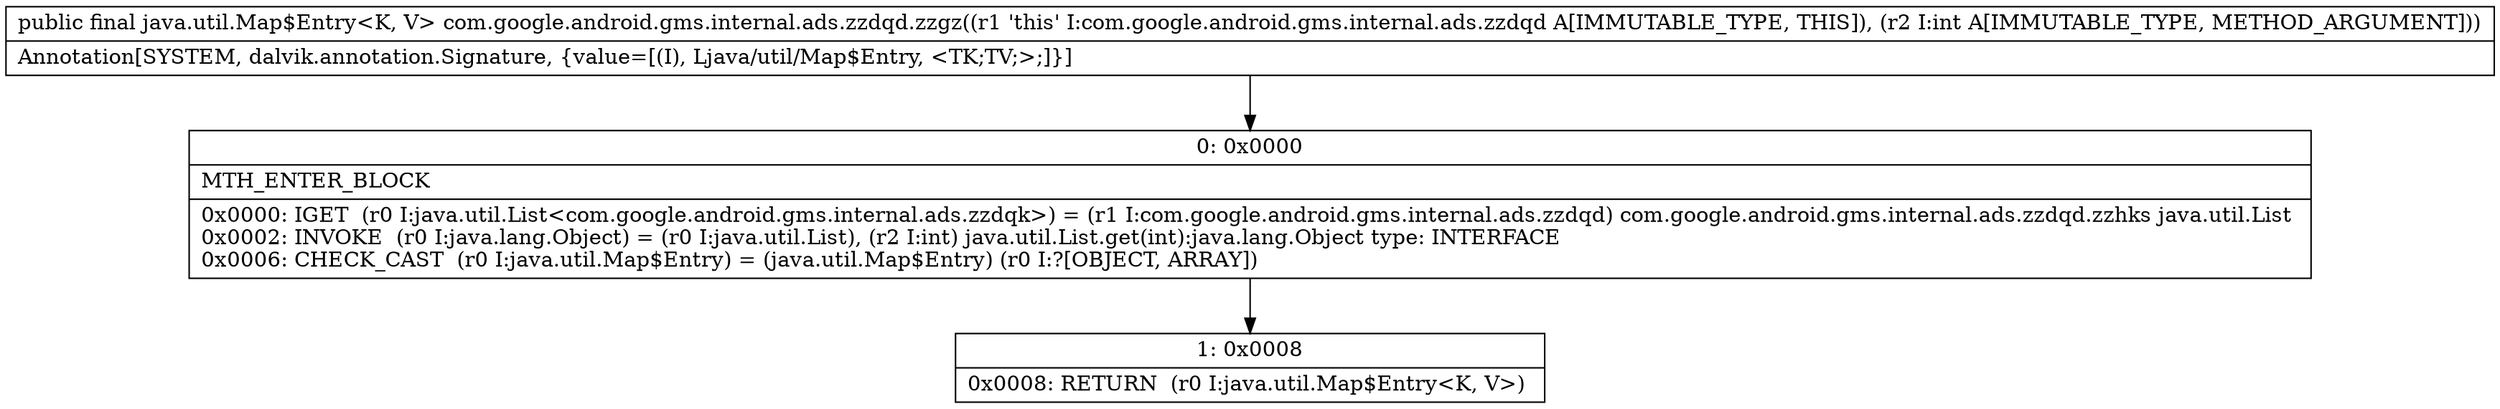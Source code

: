 digraph "CFG forcom.google.android.gms.internal.ads.zzdqd.zzgz(I)Ljava\/util\/Map$Entry;" {
Node_0 [shape=record,label="{0\:\ 0x0000|MTH_ENTER_BLOCK\l|0x0000: IGET  (r0 I:java.util.List\<com.google.android.gms.internal.ads.zzdqk\>) = (r1 I:com.google.android.gms.internal.ads.zzdqd) com.google.android.gms.internal.ads.zzdqd.zzhks java.util.List \l0x0002: INVOKE  (r0 I:java.lang.Object) = (r0 I:java.util.List), (r2 I:int) java.util.List.get(int):java.lang.Object type: INTERFACE \l0x0006: CHECK_CAST  (r0 I:java.util.Map$Entry) = (java.util.Map$Entry) (r0 I:?[OBJECT, ARRAY]) \l}"];
Node_1 [shape=record,label="{1\:\ 0x0008|0x0008: RETURN  (r0 I:java.util.Map$Entry\<K, V\>) \l}"];
MethodNode[shape=record,label="{public final java.util.Map$Entry\<K, V\> com.google.android.gms.internal.ads.zzdqd.zzgz((r1 'this' I:com.google.android.gms.internal.ads.zzdqd A[IMMUTABLE_TYPE, THIS]), (r2 I:int A[IMMUTABLE_TYPE, METHOD_ARGUMENT]))  | Annotation[SYSTEM, dalvik.annotation.Signature, \{value=[(I), Ljava\/util\/Map$Entry, \<TK;TV;\>;]\}]\l}"];
MethodNode -> Node_0;
Node_0 -> Node_1;
}

